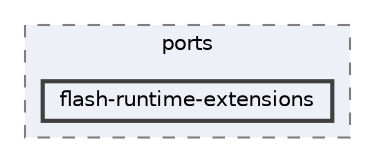 digraph "external/reflect-cpp/vcpkg/ports/flash-runtime-extensions"
{
 // LATEX_PDF_SIZE
  bgcolor="transparent";
  edge [fontname=Helvetica,fontsize=10,labelfontname=Helvetica,labelfontsize=10];
  node [fontname=Helvetica,fontsize=10,shape=box,height=0.2,width=0.4];
  compound=true
  subgraph clusterdir_df60b2f324da79eef08d334ef7853e86 {
    graph [ bgcolor="#edf0f7", pencolor="grey50", label="ports", fontname=Helvetica,fontsize=10 style="filled,dashed", URL="dir_df60b2f324da79eef08d334ef7853e86.html",tooltip=""]
  dir_8b58acf6371ea0a7ee437de4b17d7d4d [label="flash-runtime-extensions", fillcolor="#edf0f7", color="grey25", style="filled,bold", URL="dir_8b58acf6371ea0a7ee437de4b17d7d4d.html",tooltip=""];
  }
}
